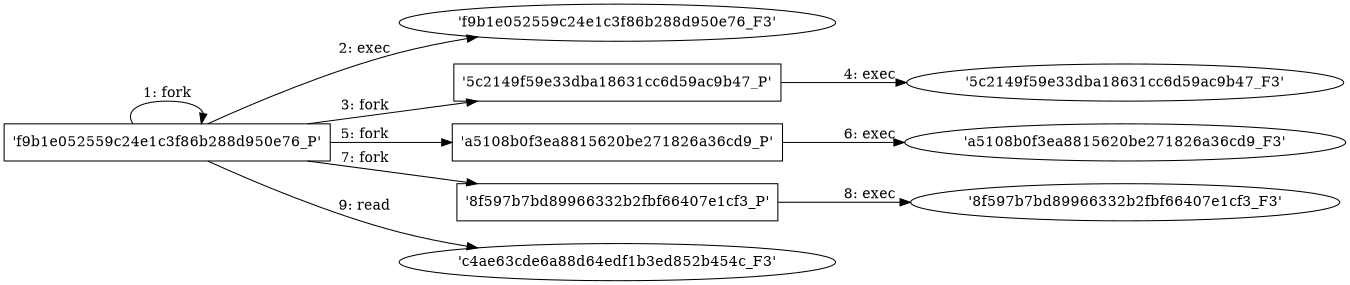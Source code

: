 digraph "D:\Learning\Paper\apt\基于CTI的攻击预警\Dataset\攻击图\ASGfromALLCTI\Talos Takes Ep. #76 What is Kimsuky phishing around for.dot" {
rankdir="LR"
size="9"
fixedsize="false"
splines="true"
nodesep=0.3
ranksep=0
fontsize=10
overlap="scalexy"
engine= "neato"
	"'f9b1e052559c24e1c3f86b288d950e76_P'" [node_type=Process shape=box]
	"'f9b1e052559c24e1c3f86b288d950e76_P'" [node_type=Process shape=box]
	"'f9b1e052559c24e1c3f86b288d950e76_P'" -> "'f9b1e052559c24e1c3f86b288d950e76_P'" [label="1: fork"]
	"'f9b1e052559c24e1c3f86b288d950e76_P'" [node_type=Process shape=box]
	"'f9b1e052559c24e1c3f86b288d950e76_F3'" [node_type=File shape=ellipse]
	"'f9b1e052559c24e1c3f86b288d950e76_P'" -> "'f9b1e052559c24e1c3f86b288d950e76_F3'" [label="2: exec"]
	"'f9b1e052559c24e1c3f86b288d950e76_P'" [node_type=Process shape=box]
	"'5c2149f59e33dba18631cc6d59ac9b47_P'" [node_type=Process shape=box]
	"'f9b1e052559c24e1c3f86b288d950e76_P'" -> "'5c2149f59e33dba18631cc6d59ac9b47_P'" [label="3: fork"]
	"'5c2149f59e33dba18631cc6d59ac9b47_P'" [node_type=Process shape=box]
	"'5c2149f59e33dba18631cc6d59ac9b47_F3'" [node_type=File shape=ellipse]
	"'5c2149f59e33dba18631cc6d59ac9b47_P'" -> "'5c2149f59e33dba18631cc6d59ac9b47_F3'" [label="4: exec"]
	"'f9b1e052559c24e1c3f86b288d950e76_P'" [node_type=Process shape=box]
	"'a5108b0f3ea8815620be271826a36cd9_P'" [node_type=Process shape=box]
	"'f9b1e052559c24e1c3f86b288d950e76_P'" -> "'a5108b0f3ea8815620be271826a36cd9_P'" [label="5: fork"]
	"'a5108b0f3ea8815620be271826a36cd9_P'" [node_type=Process shape=box]
	"'a5108b0f3ea8815620be271826a36cd9_F3'" [node_type=File shape=ellipse]
	"'a5108b0f3ea8815620be271826a36cd9_P'" -> "'a5108b0f3ea8815620be271826a36cd9_F3'" [label="6: exec"]
	"'f9b1e052559c24e1c3f86b288d950e76_P'" [node_type=Process shape=box]
	"'8f597b7bd89966332b2fbf66407e1cf3_P'" [node_type=Process shape=box]
	"'f9b1e052559c24e1c3f86b288d950e76_P'" -> "'8f597b7bd89966332b2fbf66407e1cf3_P'" [label="7: fork"]
	"'8f597b7bd89966332b2fbf66407e1cf3_P'" [node_type=Process shape=box]
	"'8f597b7bd89966332b2fbf66407e1cf3_F3'" [node_type=File shape=ellipse]
	"'8f597b7bd89966332b2fbf66407e1cf3_P'" -> "'8f597b7bd89966332b2fbf66407e1cf3_F3'" [label="8: exec"]
	"'c4ae63cde6a88d64edf1b3ed852b454c_F3'" [node_type=file shape=ellipse]
	"'f9b1e052559c24e1c3f86b288d950e76_P'" [node_type=Process shape=box]
	"'f9b1e052559c24e1c3f86b288d950e76_P'" -> "'c4ae63cde6a88d64edf1b3ed852b454c_F3'" [label="9: read"]
}
